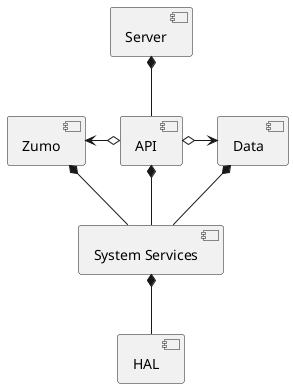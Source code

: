 @startuml System Overview

component "Server" as server
component "API" as api
component "Data" as data
component "Zumo" as zumo
component "System Services" as systemservices
component "HAL" as hal

server *-down- api
zumo *-down- systemservices
data *-down- systemservices
api *-down- systemservices
systemservices *-down- hal
api o-right-> data
api o-left-> zumo

@enduml
